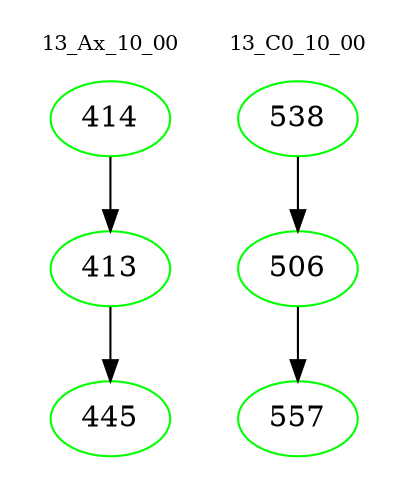digraph{
subgraph cluster_0 {
color = white
label = "13_Ax_10_00";
fontsize=10;
T0_414 [label="414", color="green"]
T0_414 -> T0_413 [color="black"]
T0_413 [label="413", color="green"]
T0_413 -> T0_445 [color="black"]
T0_445 [label="445", color="green"]
}
subgraph cluster_1 {
color = white
label = "13_C0_10_00";
fontsize=10;
T1_538 [label="538", color="green"]
T1_538 -> T1_506 [color="black"]
T1_506 [label="506", color="green"]
T1_506 -> T1_557 [color="black"]
T1_557 [label="557", color="green"]
}
}
